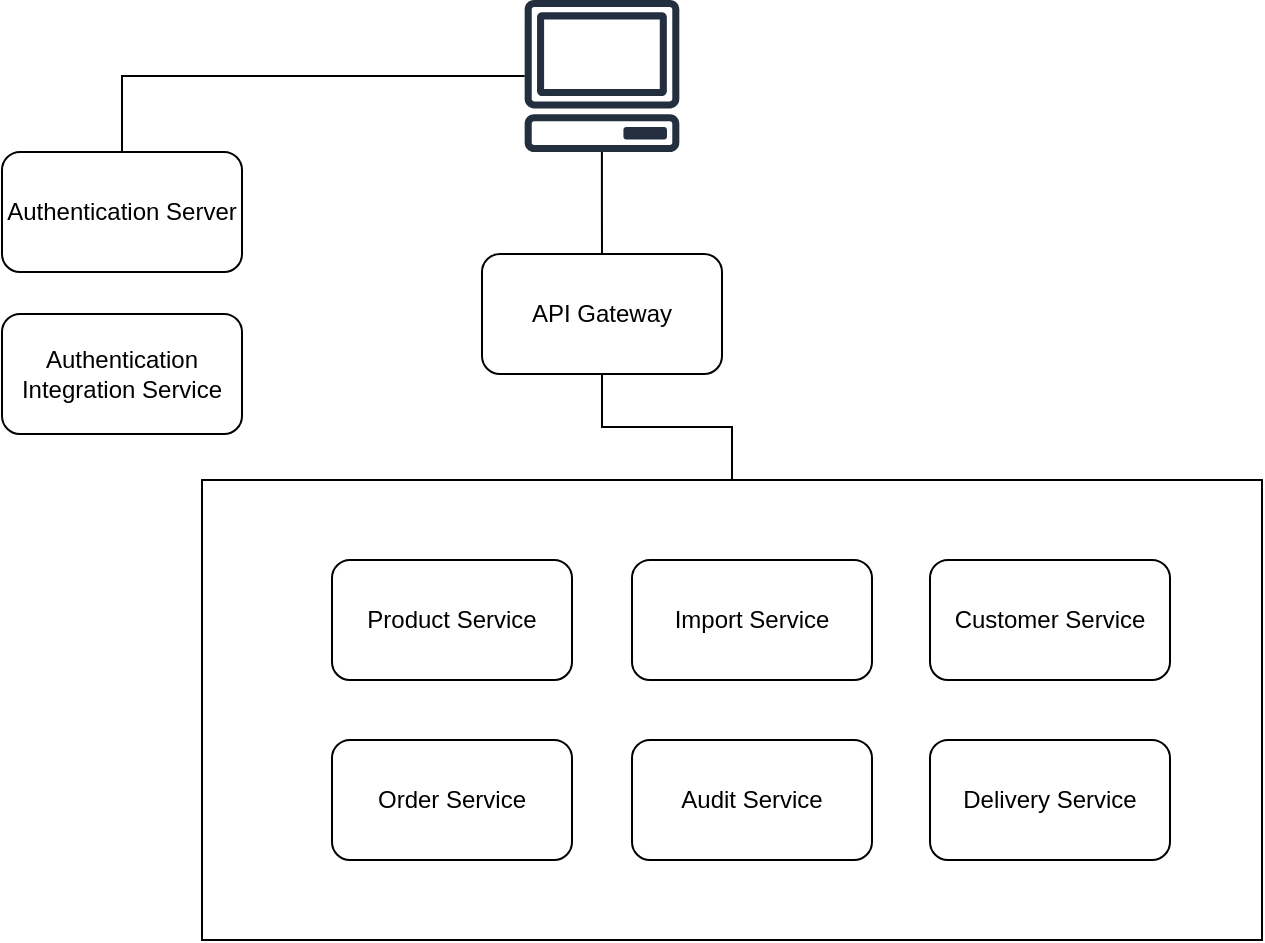 <mxfile version="13.0.3" type="device" pages="3"><diagram name="Services" id="e7e014a7-5840-1c2e-5031-d8a46d1fe8dd"><mxGraphModel dx="2055" dy="1355" grid="1" gridSize="10" guides="1" tooltips="1" connect="1" arrows="1" fold="1" page="1" pageScale="1" pageWidth="1169" pageHeight="826" background="#ffffff" math="0" shadow="0"><root><mxCell id="0"/><mxCell id="1" parent="0"/><mxCell id="lrs1yX51ke6lWMJlizPP-3" value="" style="rounded=0;whiteSpace=wrap;html=1;" parent="1" vertex="1"><mxGeometry x="-790" y="-330" width="530" height="230" as="geometry"/></mxCell><mxCell id="lrs1yX51ke6lWMJlizPP-4" style="edgeStyle=orthogonalEdgeStyle;rounded=0;orthogonalLoop=1;jettySize=auto;html=1;endArrow=none;endFill=0;" parent="1" source="pNgJ1Fsuy8vENFMOY59A-41" target="pNgJ1Fsuy8vENFMOY59A-44" edge="1"><mxGeometry relative="1" as="geometry"/></mxCell><mxCell id="pNgJ1Fsuy8vENFMOY59A-41" value="" style="outlineConnect=0;fontColor=#232F3E;gradientColor=none;fillColor=#232F3E;strokeColor=none;dashed=0;verticalLabelPosition=bottom;verticalAlign=top;align=center;html=1;fontSize=12;fontStyle=0;aspect=fixed;pointerEvents=1;shape=mxgraph.aws4.client;" parent="1" vertex="1"><mxGeometry x="-629" y="-570" width="78" height="76" as="geometry"/></mxCell><mxCell id="lrs1yX51ke6lWMJlizPP-2" style="edgeStyle=orthogonalEdgeStyle;rounded=0;orthogonalLoop=1;jettySize=auto;html=1;endArrow=none;endFill=0;" parent="1" source="pNgJ1Fsuy8vENFMOY59A-42" target="pNgJ1Fsuy8vENFMOY59A-41" edge="1"><mxGeometry relative="1" as="geometry"><Array as="points"><mxPoint x="-830" y="-532"/></Array></mxGeometry></mxCell><mxCell id="pNgJ1Fsuy8vENFMOY59A-42" value="Authentication Server" style="rounded=1;whiteSpace=wrap;html=1;" parent="1" vertex="1"><mxGeometry x="-890" y="-494" width="120" height="60" as="geometry"/></mxCell><mxCell id="pNgJ1Fsuy8vENFMOY59A-43" value="Authentication Integration Service" style="rounded=1;whiteSpace=wrap;html=1;" parent="1" vertex="1"><mxGeometry x="-890" y="-413" width="120" height="60" as="geometry"/></mxCell><mxCell id="lrs1yX51ke6lWMJlizPP-5" style="edgeStyle=orthogonalEdgeStyle;rounded=0;orthogonalLoop=1;jettySize=auto;html=1;entryX=0.5;entryY=0;entryDx=0;entryDy=0;endArrow=none;endFill=0;" parent="1" source="pNgJ1Fsuy8vENFMOY59A-44" target="lrs1yX51ke6lWMJlizPP-3" edge="1"><mxGeometry relative="1" as="geometry"/></mxCell><mxCell id="pNgJ1Fsuy8vENFMOY59A-44" value="API Gateway" style="rounded=1;whiteSpace=wrap;html=1;" parent="1" vertex="1"><mxGeometry x="-650" y="-443" width="120" height="60" as="geometry"/></mxCell><mxCell id="pNgJ1Fsuy8vENFMOY59A-45" value="Product Service" style="rounded=1;whiteSpace=wrap;html=1;" parent="1" vertex="1"><mxGeometry x="-725" y="-290" width="120" height="60" as="geometry"/></mxCell><mxCell id="pNgJ1Fsuy8vENFMOY59A-46" value="Order Service" style="rounded=1;whiteSpace=wrap;html=1;" parent="1" vertex="1"><mxGeometry x="-725" y="-200" width="120" height="60" as="geometry"/></mxCell><mxCell id="pNgJ1Fsuy8vENFMOY59A-47" value="Audit Service" style="rounded=1;whiteSpace=wrap;html=1;" parent="1" vertex="1"><mxGeometry x="-575" y="-200" width="120" height="60" as="geometry"/></mxCell><mxCell id="lrs1yX51ke6lWMJlizPP-1" value="Import Service" style="rounded=1;whiteSpace=wrap;html=1;" parent="1" vertex="1"><mxGeometry x="-575" y="-290" width="120" height="60" as="geometry"/></mxCell><mxCell id="6rcS554kyn83SJRsy9YQ-1" value="Customer Service" style="rounded=1;whiteSpace=wrap;html=1;" parent="1" vertex="1"><mxGeometry x="-426" y="-290" width="120" height="60" as="geometry"/></mxCell><mxCell id="6rcS554kyn83SJRsy9YQ-2" value="Delivery Service" style="rounded=1;whiteSpace=wrap;html=1;" parent="1" vertex="1"><mxGeometry x="-426" y="-200" width="120" height="60" as="geometry"/></mxCell></root></mxGraphModel></diagram><diagram id="LBA6Kvkm15_emhvAbiK5" name="Authentication Business"><mxGraphModel dx="886" dy="529" grid="1" gridSize="10" guides="1" tooltips="1" connect="1" arrows="1" fold="1" page="1" pageScale="1" pageWidth="850" pageHeight="1100" math="0" shadow="0"><root><mxCell id="3HhQ9lkYvbXtrBsAUvJT-0"/><mxCell id="3HhQ9lkYvbXtrBsAUvJT-1" parent="3HhQ9lkYvbXtrBsAUvJT-0"/><mxCell id="K9Sqpsv3_MviwmxtmQ6E-3" style="rounded=0;orthogonalLoop=1;jettySize=auto;html=1;endArrow=none;endFill=0;" edge="1" parent="3HhQ9lkYvbXtrBsAUvJT-1" source="K9Sqpsv3_MviwmxtmQ6E-1" target="K9Sqpsv3_MviwmxtmQ6E-2"><mxGeometry relative="1" as="geometry"/></mxCell><mxCell id="K9Sqpsv3_MviwmxtmQ6E-5" style="edgeStyle=none;rounded=0;orthogonalLoop=1;jettySize=auto;html=1;entryX=0;entryY=0.5;entryDx=0;entryDy=0;endArrow=none;endFill=0;" edge="1" parent="3HhQ9lkYvbXtrBsAUvJT-1" source="K9Sqpsv3_MviwmxtmQ6E-1" target="K9Sqpsv3_MviwmxtmQ6E-4"><mxGeometry relative="1" as="geometry"/></mxCell><mxCell id="K9Sqpsv3_MviwmxtmQ6E-1" value="User" style="shape=umlActor;verticalLabelPosition=bottom;labelBackgroundColor=#ffffff;verticalAlign=top;html=1;outlineConnect=0;" vertex="1" parent="3HhQ9lkYvbXtrBsAUvJT-1"><mxGeometry x="140" y="70" width="30" height="60" as="geometry"/></mxCell><mxCell id="K9Sqpsv3_MviwmxtmQ6E-2" value="Register" style="ellipse;whiteSpace=wrap;html=1;" vertex="1" parent="3HhQ9lkYvbXtrBsAUvJT-1"><mxGeometry x="290" y="30" width="120" height="80" as="geometry"/></mxCell><mxCell id="K9Sqpsv3_MviwmxtmQ6E-4" value="Login" style="ellipse;whiteSpace=wrap;html=1;" vertex="1" parent="3HhQ9lkYvbXtrBsAUvJT-1"><mxGeometry x="290" y="140" width="120" height="80" as="geometry"/></mxCell></root></mxGraphModel></diagram><diagram id="zMVNEHGsezIAzcmGy9V8" name="Product Business"><mxGraphModel dx="886" dy="529" grid="1" gridSize="10" guides="1" tooltips="1" connect="1" arrows="1" fold="1" page="1" pageScale="1" pageWidth="850" pageHeight="1100" math="0" shadow="0"><root><mxCell id="9_XqYJ7dm83_QO41qvuv-0"/><mxCell id="9_XqYJ7dm83_QO41qvuv-1" parent="9_XqYJ7dm83_QO41qvuv-0"/><mxCell id="9_XqYJ7dm83_QO41qvuv-2" value="User" style="shape=umlActor;verticalLabelPosition=bottom;labelBackgroundColor=#ffffff;verticalAlign=top;html=1;outlineConnect=0;" vertex="1" parent="9_XqYJ7dm83_QO41qvuv-1"><mxGeometry x="150" y="180" width="30" height="60" as="geometry"/></mxCell><mxCell id="9_XqYJ7dm83_QO41qvuv-3" value="View list of products" style="ellipse;whiteSpace=wrap;html=1;" vertex="1" parent="9_XqYJ7dm83_QO41qvuv-1"><mxGeometry x="380" y="90" width="120" height="80" as="geometry"/></mxCell><mxCell id="9_XqYJ7dm83_QO41qvuv-4" value="View product detail" style="ellipse;whiteSpace=wrap;html=1;" vertex="1" parent="9_XqYJ7dm83_QO41qvuv-1"><mxGeometry x="380" y="200" width="120" height="80" as="geometry"/></mxCell><mxCell id="9_XqYJ7dm83_QO41qvuv-5" value="Mark a product as favorite" style="ellipse;whiteSpace=wrap;html=1;" vertex="1" parent="9_XqYJ7dm83_QO41qvuv-1"><mxGeometry x="380" y="310" width="120" height="80" as="geometry"/></mxCell><mxCell id="9_XqYJ7dm83_QO41qvuv-6" value="Filter list of products" style="ellipse;whiteSpace=wrap;html=1;" vertex="1" parent="9_XqYJ7dm83_QO41qvuv-1"><mxGeometry x="560" y="30" width="120" height="80" as="geometry"/></mxCell><mxCell id="9_XqYJ7dm83_QO41qvuv-7" value="Buy a product" style="ellipse;whiteSpace=wrap;html=1;" vertex="1" parent="9_XqYJ7dm83_QO41qvuv-1"><mxGeometry x="380" y="420" width="120" height="80" as="geometry"/></mxCell></root></mxGraphModel></diagram></mxfile>